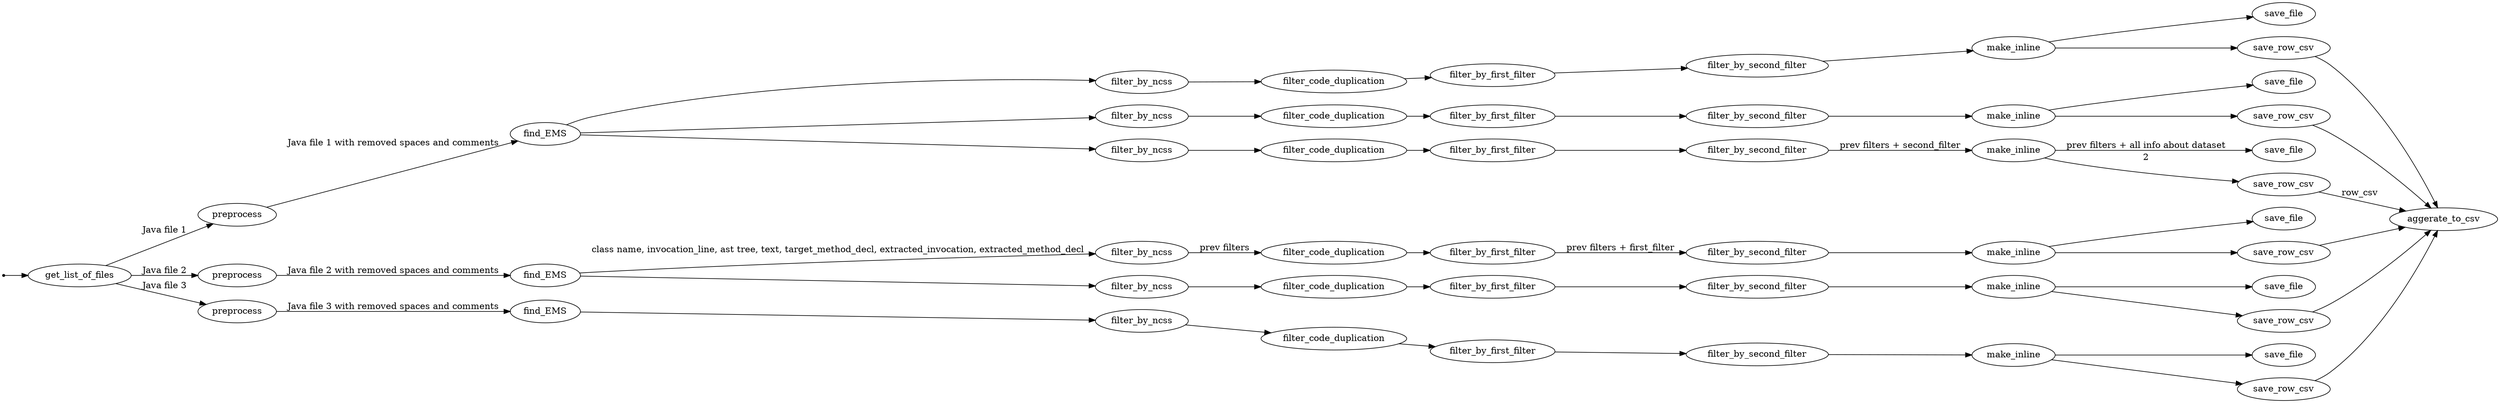 digraph {
	rankdir=LR
	BEGIN [shape=point]
	BEGIN -> 0
	0 [label=get_list_of_files]
	0 -> 11 [label="Java file 1"]
	0 -> 12 [label="Java file 2"]
	0 -> 13 [label="Java file 3"]
	11 [label=preprocess]
	12 [label=preprocess]
	13 [label=preprocess]
	21 [label=find_EMS]
	22 [label=find_EMS]
	23 [label=find_EMS]
	#3 [label=partial_create_output_dirs]
	11 -> 21 [label="Java file 1 with removed spaces and comments"]
	12 -> 22 [label="Java file 2 with removed spaces and comments"]
	13 -> 23 [label="Java file 3 with removed spaces and comments"]
	31 [label=filter_by_ncss]
	32 [label=filter_by_ncss]
	33 [label=filter_by_ncss]
	41 [label=filter_by_ncss]
	42 [label=filter_by_ncss]
	51 [label=filter_by_ncss]
	
	21 -> 31
	21 -> 32
	21 -> 33
	22 -> 41 [label="class name, invocation_line, ast tree, text, target_method_decl, extracted_invocation, extracted_method_decl"]
	22 -> 42
	23 -> 51
	
	61 [label=filter_code_duplication]
	62 [label=filter_code_duplication]
	63 [label=filter_code_duplication]
	64 [label=filter_code_duplication]
	65 [label=filter_code_duplication]
	66 [label=filter_code_duplication]
	
	31 -> 61 
	32 -> 62 
	33 -> 63 
	41 -> 64 [label="prev filters"]
	42 -> 65 
	51 -> 66 

	81 [label=filter_by_first_filter]
	82 [label=filter_by_first_filter]
	83 [label=filter_by_first_filter]
	84 [label=filter_by_first_filter]
	85 [label=filter_by_first_filter]
	86 [label=filter_by_first_filter]
	
	61 -> 81
	62 -> 82
	63 -> 83 
	64 -> 84 
	65 -> 85
	66 -> 86
	

	
	91 [label=filter_by_second_filter]
	92 [label=filter_by_second_filter]
	93 [label=filter_by_second_filter]
	94 [label=filter_by_second_filter]
	95 [label=filter_by_second_filter]
	96 [label=filter_by_second_filter]
	
	81 -> 91
	82 -> 92
	83 -> 93
	84 -> 94 [label="prev filters + first_filter"]
	85 -> 95
	86 -> 96
	
	191 [label=make_inline]
	192 [label=make_inline]
	193 [label=make_inline]
	194 [label=make_inline]
	195 [label=make_inline]
	196 [label=make_inline]
	
	91 -> 191
	92 -> 192
	93 -> 193 [label="prev filters + second_filter"]
	94 -> 194
	95 -> 195
	96 -> 196
	
	291 [label=save_file]
	292 [label=save_file]
	293 [label=save_file]
	294 [label=save_file]
	295 [label=save_file]
	296 [label=save_file]
	
	191 -> 291
	192 -> 292
	193 -> 293 [label="prev filters + all info about dataset"]
	194 -> 294
	195 -> 295
	196 -> 296
	
	999 [label=aggerate_to_csv]
	
	391 [label=save_row_csv]
	392 [label=save_row_csv]
	393 [label=save_row_csv]
	394 [label=save_row_csv]
	395 [label=save_row_csv]
	396 [label=save_row_csv]
	
	191 -> 391
	192 -> 392
	193 -> 393 [label="2"]
	194 -> 394
	195 -> 395
	196 -> 396
	
	391 -> 999
	392 -> 999
	393 -> 999[label="row_csv"]
	394 -> 999
	395 -> 999
	396 -> 999
	
}
